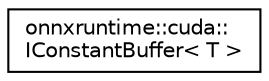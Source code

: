 digraph "Graphical Class Hierarchy"
{
  edge [fontname="Helvetica",fontsize="10",labelfontname="Helvetica",labelfontsize="10"];
  node [fontname="Helvetica",fontsize="10",shape=record];
  rankdir="LR";
  Node0 [label="onnxruntime::cuda::\lIConstantBuffer\< T \>",height=0.2,width=0.4,color="black", fillcolor="white", style="filled",URL="$classonnxruntime_1_1cuda_1_1IConstantBuffer.html"];
}
